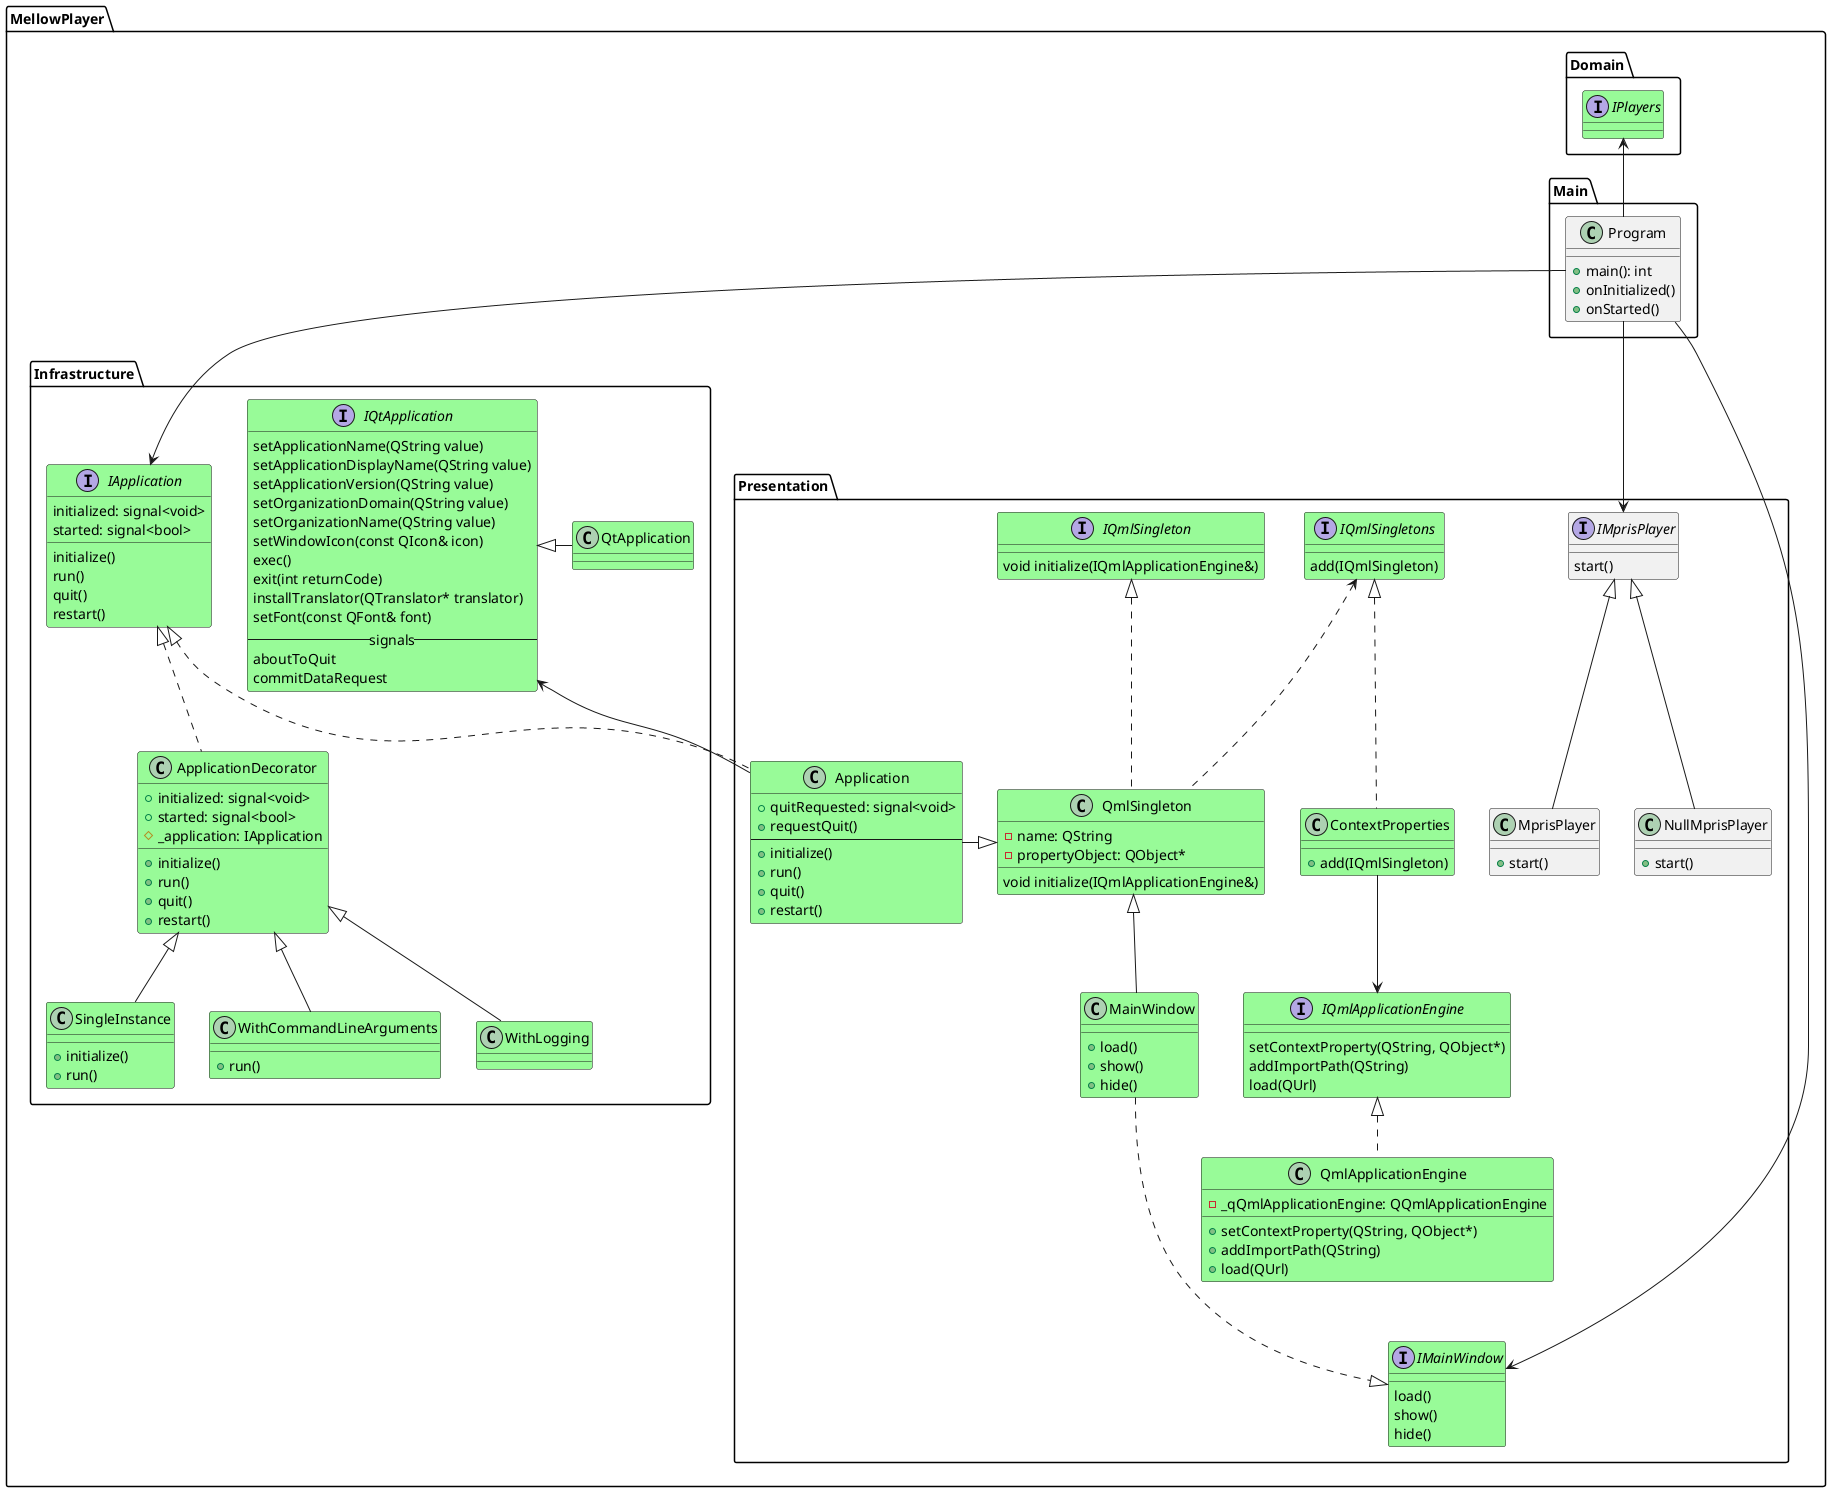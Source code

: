@startuml

namespace MellowPlayer.Main {
    class Program {
        + main(): int
        + onInitialized()
        + onStarted()

    }
    Program --> MellowPlayer.Infrastructure.IApplication
    Program --> MellowPlayer.Presentation.IMainWindow
    Program --> MellowPlayer.Presentation.IMprisPlayer
    Program -up-> MellowPlayer.Domain.IPlayers
}

namespace MellowPlayer.Domain {
    interface IPlayers #PaleGreen
}

namespace MellowPlayer.Infrastructure {
    interface IApplication #PaleGreen {
        initialized: signal<void>
        started: signal<bool>
        initialize()
        run()
        quit()
        restart()
    }

    class ApplicationDecorator #PaleGreen {
        + initialized: signal<void>
        + started: signal<bool>
        # _application: IApplication
        + initialize()
        + run()
        + quit()
        + restart()
    }

    IApplication <|.. ApplicationDecorator

    class SingleInstance #PaleGreen {
        + initialize()
        + run()
    }
    ApplicationDecorator <|-- SingleInstance

    class WithCommandLineArguments #PaleGreen {
        + run()
    }
    ApplicationDecorator <|-- WithCommandLineArguments

    class WithLogging #PaleGreen {

    }
    ApplicationDecorator <|-- WithLogging

        interface IQtApplication #PaleGreen {
            setApplicationName(QString value)
            setApplicationDisplayName(QString value)
            setApplicationVersion(QString value)
            setOrganizationDomain(QString value)
            setOrganizationName(QString value)
            setWindowIcon(const QIcon& icon)
            exec()
            exit(int returnCode)
            installTranslator(QTranslator* translator)
            setFont(const QFont& font)
            --signals--
            aboutToQuit
            commitDataRequest
        }
        class QtApplication #PaleGreen {
        }
        IQtApplication <|- QtApplication
}

namespace MellowPlayer.Presentation {
    class Application #PaleGreen {
        + quitRequested: signal<void>
        + requestQuit()
        --
        + initialize()
        + run()
        + quit()
        + restart()
    }
    MellowPlayer.Infrastructure.IApplication <|.. Application
    QmlSingleton <|- Application
    Application -> MellowPlayer.Infrastructure.IQtApplication

    interface IQmlApplicationEngine #PaleGreen {
        setContextProperty(QString, QObject*)
        addImportPath(QString)
        load(QUrl)
    }
    class QmlApplicationEngine #PaleGreen {
        - _qQmlApplicationEngine: QQmlApplicationEngine
        + setContextProperty(QString, QObject*)
        + addImportPath(QString)
        + load(QUrl)
    }
    IQmlApplicationEngine <|.. QmlApplicationEngine

    interface IQmlSingleton #PaleGreen {
        void initialize(IQmlApplicationEngine&)
    }

    class QmlSingleton #PaleGreen {
        - name: QString
        - propertyObject: QObject*
        void initialize(IQmlApplicationEngine&)
    }
    IQmlSingleton <|.. QmlSingleton
    QmlSingleton .up.> IQmlSingletons

    interface IQmlSingletons #PaleGreen {
        add(IQmlSingleton)
    }

    class ContextProperties #PaleGreen {
        + add(IQmlSingleton)
    }
    IQmlSingletons <|.. ContextProperties
    ContextProperties --> IQmlApplicationEngine

    interface IMainWindow #PaleGreen {
        load()
        show()
        hide()
    }

    class MainWindow #PaleGreen {
        + load()
        + show()
        + hide()
    }
    IMainWindow <|.up.. MainWindow
    QmlSingleton <|-- MainWindow

    interface IMprisPlayer {
        start()
    }
    class MprisPlayer {
        + start()
    }
    IMprisPlayer <|-- MprisPlayer

    class NullMprisPlayer {
        + start()
    }
    IMprisPlayer <|-- NullMprisPlayer
}

@enduml
